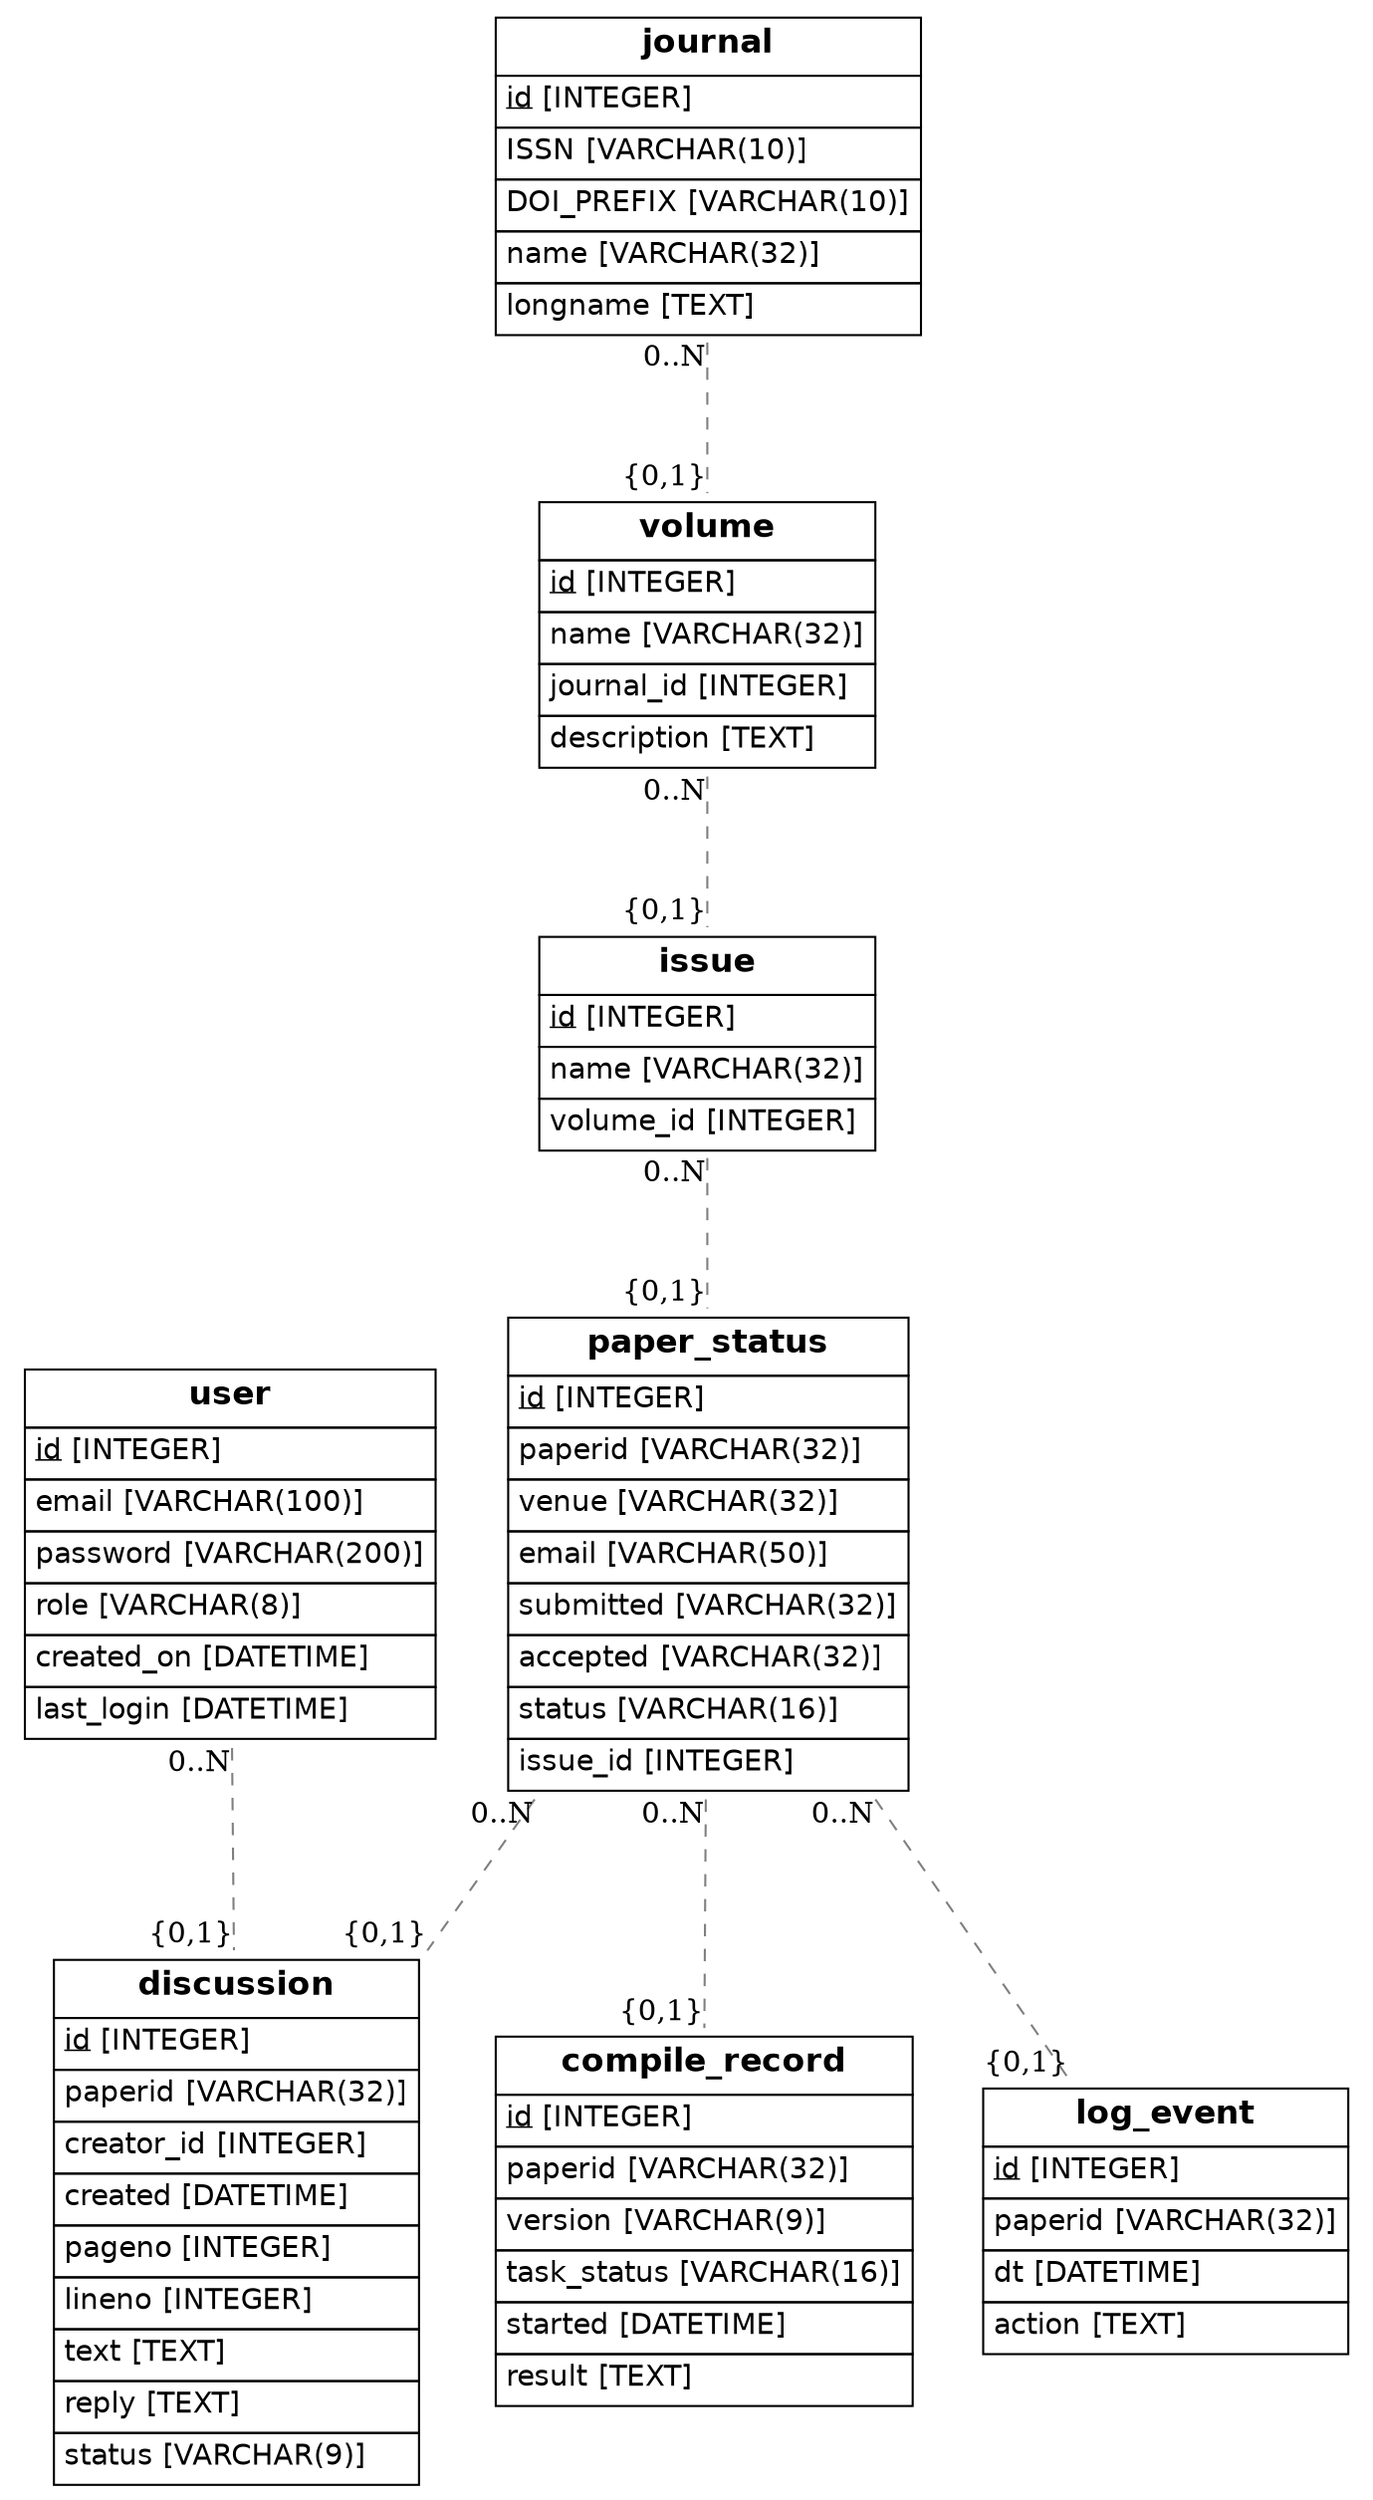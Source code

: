  graph {
    graph [rankdir=TB];
    node [label="\N",
        shape=plaintext
    ];
    edge [color=gray50,
        minlen=2,
        style=dashed
    ];

"compile_record" [label=<<FONT FACE="Helvetica"><TABLE BORDER="0" CELLBORDER="1" CELLPADDING="4" CELLSPACING="0"><TR><TD><B><FONT POINT-SIZE="16">compile_record</FONT></B></TD></TR><TR><TD ALIGN="LEFT"><u><FONT>id</FONT></u><FONT> [INTEGER]</FONT></TD></TR><TR><TD ALIGN="LEFT"><FONT>paperid</FONT><FONT> [VARCHAR(32)]</FONT></TD></TR><TR><TD ALIGN="LEFT"><FONT>version</FONT><FONT> [VARCHAR(9)]</FONT></TD></TR><TR><TD ALIGN="LEFT"><FONT>task_status</FONT><FONT> [VARCHAR(16)]</FONT></TD></TR><TR><TD ALIGN="LEFT"><FONT>started</FONT><FONT> [DATETIME]</FONT></TD></TR><TR><TD ALIGN="LEFT"><FONT>result</FONT><FONT> [TEXT]</FONT></TD></TR></TABLE></FONT>>];
"paper_status" [label=<<FONT FACE="Helvetica"><TABLE BORDER="0" CELLBORDER="1" CELLPADDING="4" CELLSPACING="0"><TR><TD><B><FONT POINT-SIZE="16">paper_status</FONT></B></TD></TR><TR><TD ALIGN="LEFT"><u><FONT>id</FONT></u><FONT> [INTEGER]</FONT></TD></TR><TR><TD ALIGN="LEFT"><FONT>paperid</FONT><FONT> [VARCHAR(32)]</FONT></TD></TR><TR><TD ALIGN="LEFT"><FONT>venue</FONT><FONT> [VARCHAR(32)]</FONT></TD></TR><TR><TD ALIGN="LEFT"><FONT>email</FONT><FONT> [VARCHAR(50)]</FONT></TD></TR><TR><TD ALIGN="LEFT"><FONT>submitted</FONT><FONT> [VARCHAR(32)]</FONT></TD></TR><TR><TD ALIGN="LEFT"><FONT>accepted</FONT><FONT> [VARCHAR(32)]</FONT></TD></TR><TR><TD ALIGN="LEFT"><FONT>status</FONT><FONT> [VARCHAR(16)]</FONT></TD></TR><TR><TD ALIGN="LEFT"><FONT>issue_id</FONT><FONT> [INTEGER]</FONT></TD></TR></TABLE></FONT>>];
"issue" [label=<<FONT FACE="Helvetica"><TABLE BORDER="0" CELLBORDER="1" CELLPADDING="4" CELLSPACING="0"><TR><TD><B><FONT POINT-SIZE="16">issue</FONT></B></TD></TR><TR><TD ALIGN="LEFT"><u><FONT>id</FONT></u><FONT> [INTEGER]</FONT></TD></TR><TR><TD ALIGN="LEFT"><FONT>name</FONT><FONT> [VARCHAR(32)]</FONT></TD></TR><TR><TD ALIGN="LEFT"><FONT>volume_id</FONT><FONT> [INTEGER]</FONT></TD></TR></TABLE></FONT>>];
"volume" [label=<<FONT FACE="Helvetica"><TABLE BORDER="0" CELLBORDER="1" CELLPADDING="4" CELLSPACING="0"><TR><TD><B><FONT POINT-SIZE="16">volume</FONT></B></TD></TR><TR><TD ALIGN="LEFT"><u><FONT>id</FONT></u><FONT> [INTEGER]</FONT></TD></TR><TR><TD ALIGN="LEFT"><FONT>name</FONT><FONT> [VARCHAR(32)]</FONT></TD></TR><TR><TD ALIGN="LEFT"><FONT>journal_id</FONT><FONT> [INTEGER]</FONT></TD></TR><TR><TD ALIGN="LEFT"><FONT>description</FONT><FONT> [TEXT]</FONT></TD></TR></TABLE></FONT>>];
"journal" [label=<<FONT FACE="Helvetica"><TABLE BORDER="0" CELLBORDER="1" CELLPADDING="4" CELLSPACING="0"><TR><TD><B><FONT POINT-SIZE="16">journal</FONT></B></TD></TR><TR><TD ALIGN="LEFT"><u><FONT>id</FONT></u><FONT> [INTEGER]</FONT></TD></TR><TR><TD ALIGN="LEFT"><FONT>ISSN</FONT><FONT> [VARCHAR(10)]</FONT></TD></TR><TR><TD ALIGN="LEFT"><FONT>DOI_PREFIX</FONT><FONT> [VARCHAR(10)]</FONT></TD></TR><TR><TD ALIGN="LEFT"><FONT>name</FONT><FONT> [VARCHAR(32)]</FONT></TD></TR><TR><TD ALIGN="LEFT"><FONT>longname</FONT><FONT> [TEXT]</FONT></TD></TR></TABLE></FONT>>];
"discussion" [label=<<FONT FACE="Helvetica"><TABLE BORDER="0" CELLBORDER="1" CELLPADDING="4" CELLSPACING="0"><TR><TD><B><FONT POINT-SIZE="16">discussion</FONT></B></TD></TR><TR><TD ALIGN="LEFT"><u><FONT>id</FONT></u><FONT> [INTEGER]</FONT></TD></TR><TR><TD ALIGN="LEFT"><FONT>paperid</FONT><FONT> [VARCHAR(32)]</FONT></TD></TR><TR><TD ALIGN="LEFT"><FONT>creator_id</FONT><FONT> [INTEGER]</FONT></TD></TR><TR><TD ALIGN="LEFT"><FONT>created</FONT><FONT> [DATETIME]</FONT></TD></TR><TR><TD ALIGN="LEFT"><FONT>pageno</FONT><FONT> [INTEGER]</FONT></TD></TR><TR><TD ALIGN="LEFT"><FONT>lineno</FONT><FONT> [INTEGER]</FONT></TD></TR><TR><TD ALIGN="LEFT"><FONT>text</FONT><FONT> [TEXT]</FONT></TD></TR><TR><TD ALIGN="LEFT"><FONT>reply</FONT><FONT> [TEXT]</FONT></TD></TR><TR><TD ALIGN="LEFT"><FONT>status</FONT><FONT> [VARCHAR(9)]</FONT></TD></TR></TABLE></FONT>>];
"user" [label=<<FONT FACE="Helvetica"><TABLE BORDER="0" CELLBORDER="1" CELLPADDING="4" CELLSPACING="0"><TR><TD><B><FONT POINT-SIZE="16">user</FONT></B></TD></TR><TR><TD ALIGN="LEFT"><u><FONT>id</FONT></u><FONT> [INTEGER]</FONT></TD></TR><TR><TD ALIGN="LEFT"><FONT>email</FONT><FONT> [VARCHAR(100)]</FONT></TD></TR><TR><TD ALIGN="LEFT"><FONT>password</FONT><FONT> [VARCHAR(200)]</FONT></TD></TR><TR><TD ALIGN="LEFT"><FONT>role</FONT><FONT> [VARCHAR(8)]</FONT></TD></TR><TR><TD ALIGN="LEFT"><FONT>created_on</FONT><FONT> [DATETIME]</FONT></TD></TR><TR><TD ALIGN="LEFT"><FONT>last_login</FONT><FONT> [DATETIME]</FONT></TD></TR></TABLE></FONT>>];
"log_event" [label=<<FONT FACE="Helvetica"><TABLE BORDER="0" CELLBORDER="1" CELLPADDING="4" CELLSPACING="0"><TR><TD><B><FONT POINT-SIZE="16">log_event</FONT></B></TD></TR><TR><TD ALIGN="LEFT"><u><FONT>id</FONT></u><FONT> [INTEGER]</FONT></TD></TR><TR><TD ALIGN="LEFT"><FONT>paperid</FONT><FONT> [VARCHAR(32)]</FONT></TD></TR><TR><TD ALIGN="LEFT"><FONT>dt</FONT><FONT> [DATETIME]</FONT></TD></TR><TR><TD ALIGN="LEFT"><FONT>action</FONT><FONT> [TEXT]</FONT></TD></TR></TABLE></FONT>>];
"paper_status" -- "compile_record" [taillabel=<<FONT>0..N</FONT>>,headlabel=<<FONT>{0,1}</FONT>>];
"issue" -- "paper_status" [taillabel=<<FONT>0..N</FONT>>,headlabel=<<FONT>{0,1}</FONT>>];
"volume" -- "issue" [taillabel=<<FONT>0..N</FONT>>,headlabel=<<FONT>{0,1}</FONT>>];
"journal" -- "volume" [taillabel=<<FONT>0..N</FONT>>,headlabel=<<FONT>{0,1}</FONT>>];
"user" -- "discussion" [taillabel=<<FONT>0..N</FONT>>,headlabel=<<FONT>{0,1}</FONT>>];
"paper_status" -- "discussion" [taillabel=<<FONT>0..N</FONT>>,headlabel=<<FONT>{0,1}</FONT>>];
"paper_status" -- "log_event" [taillabel=<<FONT>0..N</FONT>>,headlabel=<<FONT>{0,1}</FONT>>];
}